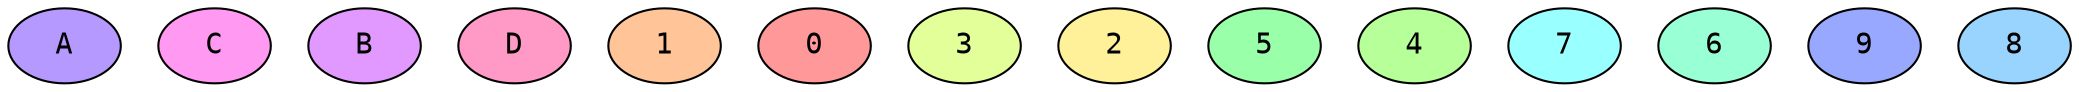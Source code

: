 strict digraph G {
	graph [bb="-120,-102,174,138",
		splines=curved
	];
	node [label="\N"];
	A	 [fillcolor="0.714285714286 0.4 1",
		fontname=Courier,
		height=0.5,
		pos="-93,60",
		style=filled,
		width=0.75];
	C	 [fillcolor="0.857142857143 0.4 1",
		fontname=Courier,
		height=0.5,
		pos="63,54",
		style=filled,
		width=0.75];
	B	 [fillcolor="0.785714285714 0.4 1",
		fontname=Courier,
		height=0.5,
		pos="69,-24",
		style=filled,
		width=0.75];
	D	 [fillcolor="0.928571428571 0.4 1",
		fontname=Courier,
		height=0.5,
		pos="-15,60",
		style=filled,
		width=0.75];
	1	 [fillcolor="0.0714285714286 0.4 1",
		fontname=Courier,
		height=0.5,
		pos="-57,-66",
		style=filled,
		width=0.75];
	0	 [fillcolor="0.0 0.4 1",
		fontname=Courier,
		height=0.5,
		pos="123,114",
		style=filled,
		width=0.75];
	3	 [fillcolor="0.214285714286 0.4 1",
		fontname=Courier,
		height=0.5,
		pos="27,-84",
		style=filled,
		width=0.75];
	2	 [fillcolor="0.142857142857 0.4 1",
		fontname=Courier,
		height=0.5,
		pos="105,-84",
		style=filled,
		width=0.75];
	5	 [fillcolor="0.357142857143 0.4 1",
		fontname=Courier,
		height=0.5,
		pos="45,120",
		style=filled,
		width=0.75];
	4	 [fillcolor="0.285714285714 0.4 1",
		fontname=Courier,
		height=0.5,
		pos="-33,120",
		style=filled,
		width=0.75];
	7	 [fillcolor="0.5 0.4 1",
		fontname=Courier,
		height=0.5,
		pos="141,36",
		style=filled,
		width=0.75];
	6	 [fillcolor="0.428571428571 0.4 1",
		fontname=Courier,
		height=0.5,
		pos="-87,0",
		style=filled,
		width=0.75];
	9	 [fillcolor="0.642857142857 0.4 1",
		fontname=Courier,
		height=0.5,
		pos="147,-24",
		style=filled,
		width=0.75];
	8	 [fillcolor="0.571428571429 0.4 1",
		fontname=Courier,
		height=0.5,
		pos="-9,-6",
		style=filled,
		width=0.75];
}
